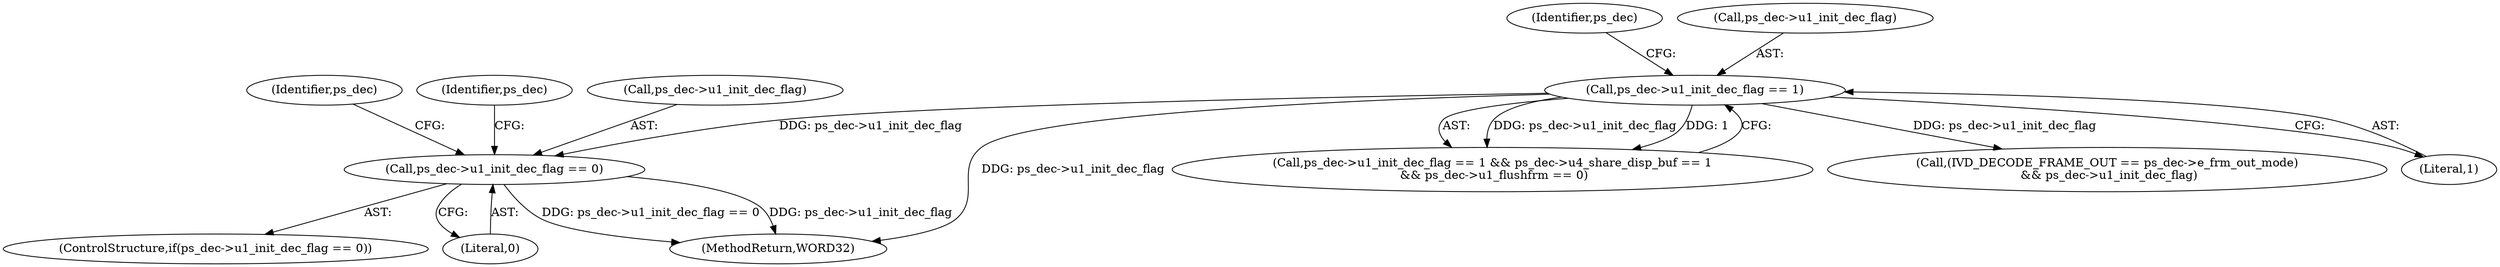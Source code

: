 digraph "0_Android_e86d3cfd2bc28dac421092106751e5638d54a848@pointer" {
"1000709" [label="(Call,ps_dec->u1_init_dec_flag == 0)"];
"1000530" [label="(Call,ps_dec->u1_init_dec_flag == 1)"];
"1000538" [label="(Identifier,ps_dec)"];
"1000530" [label="(Call,ps_dec->u1_init_dec_flag == 1)"];
"1000709" [label="(Call,ps_dec->u1_init_dec_flag == 0)"];
"1000529" [label="(Call,ps_dec->u1_init_dec_flag == 1 && ps_dec->u4_share_disp_buf == 1\n && ps_dec->u1_flushfrm == 0)"];
"1000723" [label="(Identifier,ps_dec)"];
"1002054" [label="(Call,(IVD_DECODE_FRAME_OUT == ps_dec->e_frm_out_mode)\n && ps_dec->u1_init_dec_flag)"];
"1000708" [label="(ControlStructure,if(ps_dec->u1_init_dec_flag == 0))"];
"1000713" [label="(Literal,0)"];
"1000531" [label="(Call,ps_dec->u1_init_dec_flag)"];
"1000717" [label="(Identifier,ps_dec)"];
"1002272" [label="(MethodReturn,WORD32)"];
"1000710" [label="(Call,ps_dec->u1_init_dec_flag)"];
"1000534" [label="(Literal,1)"];
"1000709" -> "1000708"  [label="AST: "];
"1000709" -> "1000713"  [label="CFG: "];
"1000710" -> "1000709"  [label="AST: "];
"1000713" -> "1000709"  [label="AST: "];
"1000717" -> "1000709"  [label="CFG: "];
"1000723" -> "1000709"  [label="CFG: "];
"1000709" -> "1002272"  [label="DDG: ps_dec->u1_init_dec_flag == 0"];
"1000709" -> "1002272"  [label="DDG: ps_dec->u1_init_dec_flag"];
"1000530" -> "1000709"  [label="DDG: ps_dec->u1_init_dec_flag"];
"1000530" -> "1000529"  [label="AST: "];
"1000530" -> "1000534"  [label="CFG: "];
"1000531" -> "1000530"  [label="AST: "];
"1000534" -> "1000530"  [label="AST: "];
"1000538" -> "1000530"  [label="CFG: "];
"1000529" -> "1000530"  [label="CFG: "];
"1000530" -> "1002272"  [label="DDG: ps_dec->u1_init_dec_flag"];
"1000530" -> "1000529"  [label="DDG: ps_dec->u1_init_dec_flag"];
"1000530" -> "1000529"  [label="DDG: 1"];
"1000530" -> "1002054"  [label="DDG: ps_dec->u1_init_dec_flag"];
}
